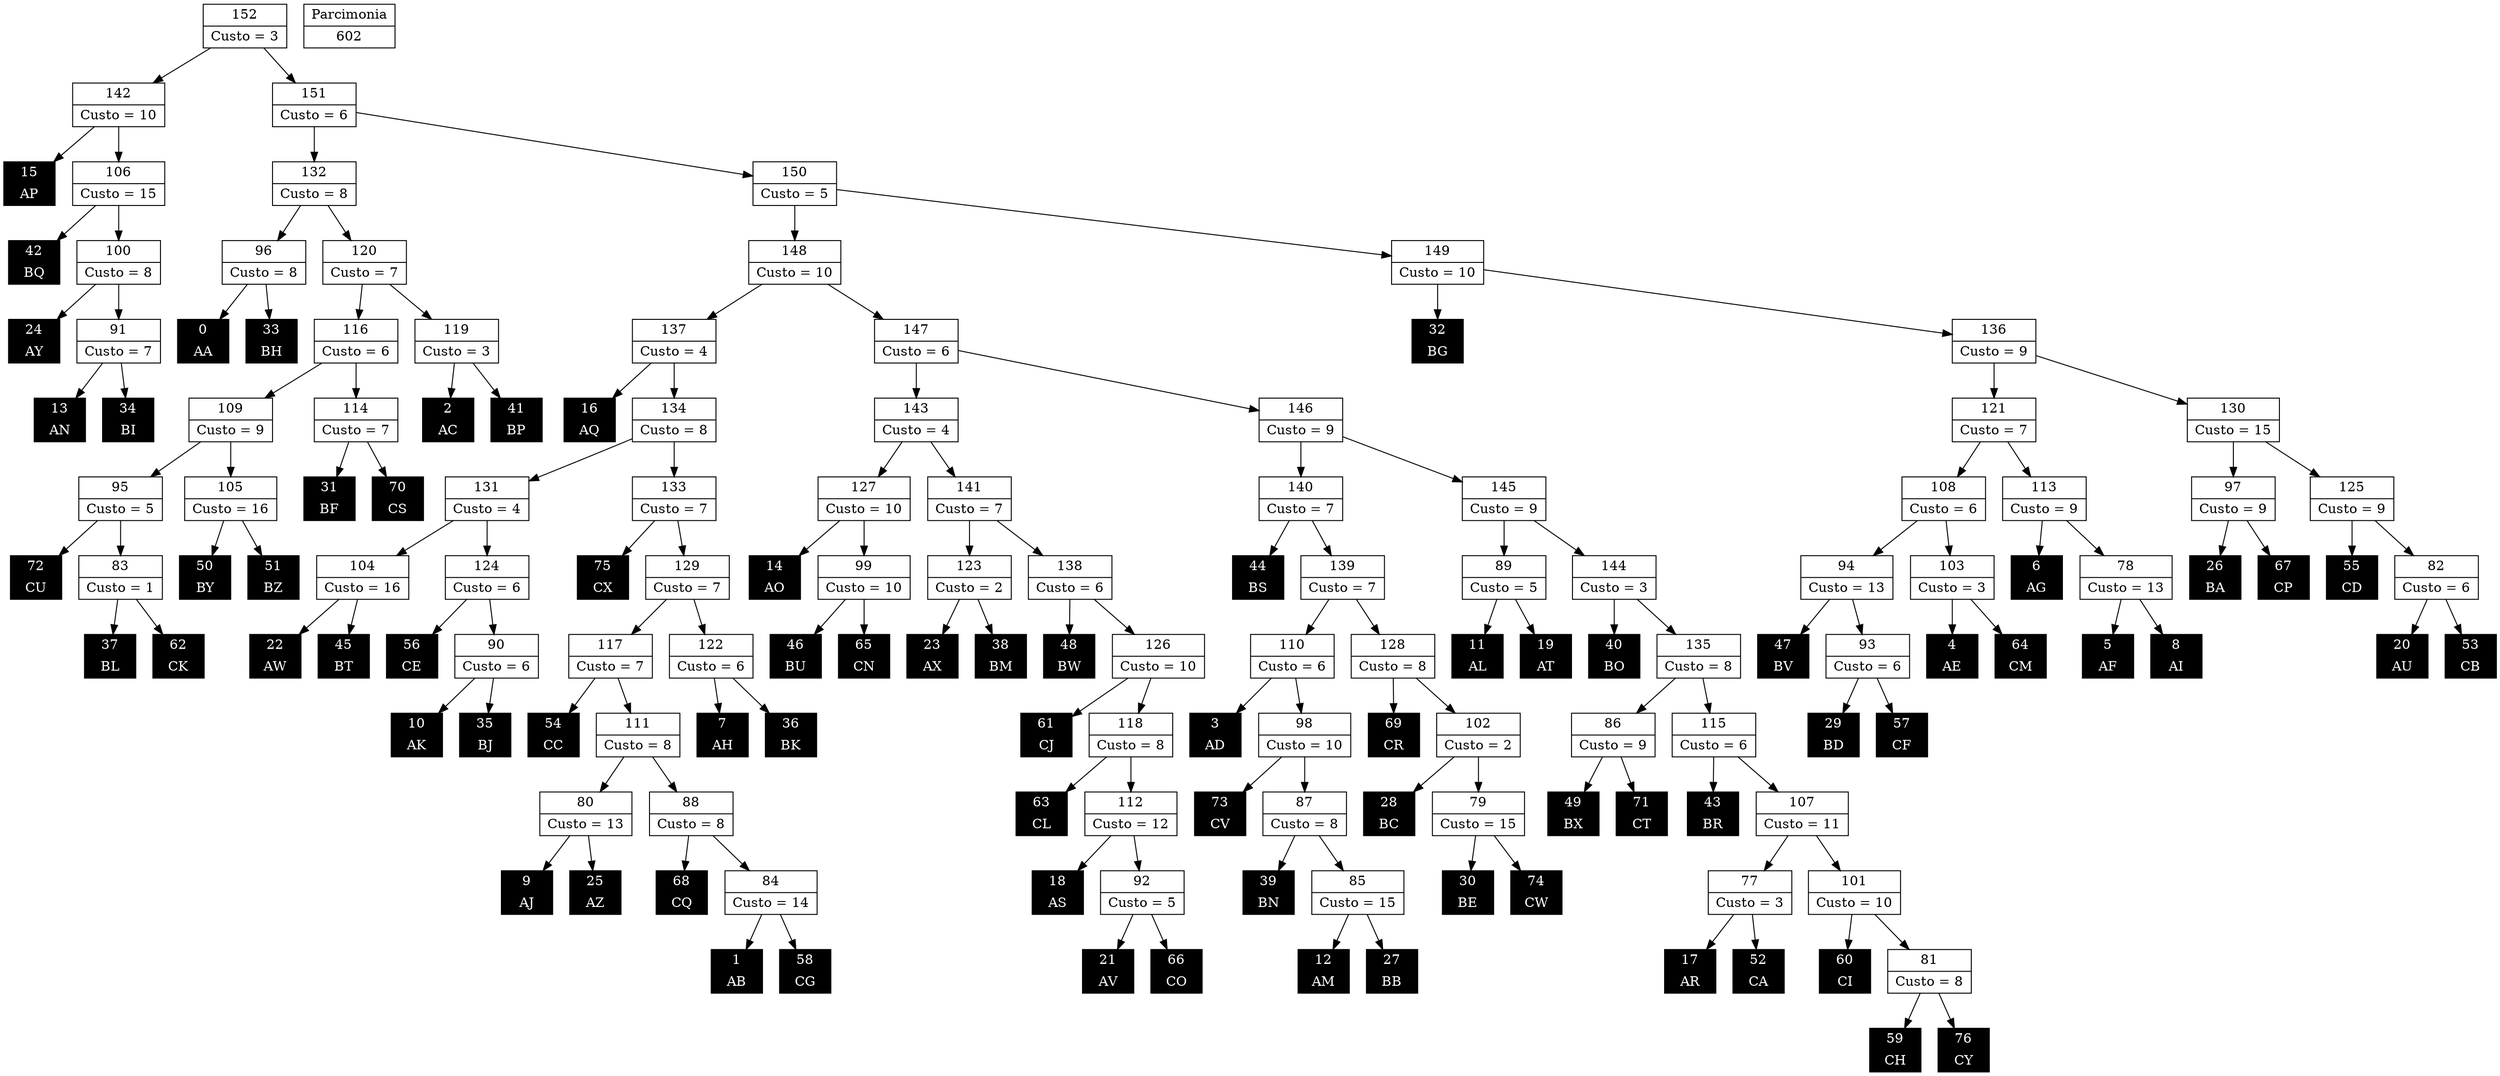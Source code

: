 Digraph G {
0 [shape="record", label="{0 | AA}",style=filled, color=black, fontcolor=white,fontsize=14, height=0.5]
1 [shape="record", label="{1 | AB}",style=filled, color=black, fontcolor=white,fontsize=14, height=0.5]
2 [shape="record", label="{2 | AC}",style=filled, color=black, fontcolor=white,fontsize=14, height=0.5]
3 [shape="record", label="{3 | AD}",style=filled, color=black, fontcolor=white,fontsize=14, height=0.5]
4 [shape="record", label="{4 | AE}",style=filled, color=black, fontcolor=white,fontsize=14, height=0.5]
5 [shape="record", label="{5 | AF}",style=filled, color=black, fontcolor=white,fontsize=14, height=0.5]
6 [shape="record", label="{6 | AG}",style=filled, color=black, fontcolor=white,fontsize=14, height=0.5]
7 [shape="record", label="{7 | AH}",style=filled, color=black, fontcolor=white,fontsize=14, height=0.5]
8 [shape="record", label="{8 | AI}",style=filled, color=black, fontcolor=white,fontsize=14, height=0.5]
9 [shape="record", label="{9 | AJ}",style=filled, color=black, fontcolor=white,fontsize=14, height=0.5]
10 [shape="record", label="{10 | AK}",style=filled, color=black, fontcolor=white,fontsize=14, height=0.5]
11 [shape="record", label="{11 | AL}",style=filled, color=black, fontcolor=white,fontsize=14, height=0.5]
12 [shape="record", label="{12 | AM}",style=filled, color=black, fontcolor=white,fontsize=14, height=0.5]
13 [shape="record", label="{13 | AN}",style=filled, color=black, fontcolor=white,fontsize=14, height=0.5]
14 [shape="record", label="{14 | AO}",style=filled, color=black, fontcolor=white,fontsize=14, height=0.5]
15 [shape="record", label="{15 | AP}",style=filled, color=black, fontcolor=white,fontsize=14, height=0.5]
16 [shape="record", label="{16 | AQ}",style=filled, color=black, fontcolor=white,fontsize=14, height=0.5]
17 [shape="record", label="{17 | AR}",style=filled, color=black, fontcolor=white,fontsize=14, height=0.5]
18 [shape="record", label="{18 | AS}",style=filled, color=black, fontcolor=white,fontsize=14, height=0.5]
19 [shape="record", label="{19 | AT}",style=filled, color=black, fontcolor=white,fontsize=14, height=0.5]
20 [shape="record", label="{20 | AU}",style=filled, color=black, fontcolor=white,fontsize=14, height=0.5]
21 [shape="record", label="{21 | AV}",style=filled, color=black, fontcolor=white,fontsize=14, height=0.5]
22 [shape="record", label="{22 | AW}",style=filled, color=black, fontcolor=white,fontsize=14, height=0.5]
23 [shape="record", label="{23 | AX}",style=filled, color=black, fontcolor=white,fontsize=14, height=0.5]
24 [shape="record", label="{24 | AY}",style=filled, color=black, fontcolor=white,fontsize=14, height=0.5]
25 [shape="record", label="{25 | AZ}",style=filled, color=black, fontcolor=white,fontsize=14, height=0.5]
26 [shape="record", label="{26 | BA}",style=filled, color=black, fontcolor=white,fontsize=14, height=0.5]
27 [shape="record", label="{27 | BB}",style=filled, color=black, fontcolor=white,fontsize=14, height=0.5]
28 [shape="record", label="{28 | BC}",style=filled, color=black, fontcolor=white,fontsize=14, height=0.5]
29 [shape="record", label="{29 | BD}",style=filled, color=black, fontcolor=white,fontsize=14, height=0.5]
30 [shape="record", label="{30 | BE}",style=filled, color=black, fontcolor=white,fontsize=14, height=0.5]
31 [shape="record", label="{31 | BF}",style=filled, color=black, fontcolor=white,fontsize=14, height=0.5]
32 [shape="record", label="{32 | BG}",style=filled, color=black, fontcolor=white,fontsize=14, height=0.5]
33 [shape="record", label="{33 | BH}",style=filled, color=black, fontcolor=white,fontsize=14, height=0.5]
34 [shape="record", label="{34 | BI}",style=filled, color=black, fontcolor=white,fontsize=14, height=0.5]
35 [shape="record", label="{35 | BJ}",style=filled, color=black, fontcolor=white,fontsize=14, height=0.5]
36 [shape="record", label="{36 | BK}",style=filled, color=black, fontcolor=white,fontsize=14, height=0.5]
37 [shape="record", label="{37 | BL}",style=filled, color=black, fontcolor=white,fontsize=14, height=0.5]
38 [shape="record", label="{38 | BM}",style=filled, color=black, fontcolor=white,fontsize=14, height=0.5]
39 [shape="record", label="{39 | BN}",style=filled, color=black, fontcolor=white,fontsize=14, height=0.5]
40 [shape="record", label="{40 | BO}",style=filled, color=black, fontcolor=white,fontsize=14, height=0.5]
41 [shape="record", label="{41 | BP}",style=filled, color=black, fontcolor=white,fontsize=14, height=0.5]
42 [shape="record", label="{42 | BQ}",style=filled, color=black, fontcolor=white,fontsize=14, height=0.5]
43 [shape="record", label="{43 | BR}",style=filled, color=black, fontcolor=white,fontsize=14, height=0.5]
44 [shape="record", label="{44 | BS}",style=filled, color=black, fontcolor=white,fontsize=14, height=0.5]
45 [shape="record", label="{45 | BT}",style=filled, color=black, fontcolor=white,fontsize=14, height=0.5]
46 [shape="record", label="{46 | BU}",style=filled, color=black, fontcolor=white,fontsize=14, height=0.5]
47 [shape="record", label="{47 | BV}",style=filled, color=black, fontcolor=white,fontsize=14, height=0.5]
48 [shape="record", label="{48 | BW}",style=filled, color=black, fontcolor=white,fontsize=14, height=0.5]
49 [shape="record", label="{49 | BX}",style=filled, color=black, fontcolor=white,fontsize=14, height=0.5]
50 [shape="record", label="{50 | BY}",style=filled, color=black, fontcolor=white,fontsize=14, height=0.5]
51 [shape="record", label="{51 | BZ}",style=filled, color=black, fontcolor=white,fontsize=14, height=0.5]
52 [shape="record", label="{52 | CA}",style=filled, color=black, fontcolor=white,fontsize=14, height=0.5]
53 [shape="record", label="{53 | CB}",style=filled, color=black, fontcolor=white,fontsize=14, height=0.5]
54 [shape="record", label="{54 | CC}",style=filled, color=black, fontcolor=white,fontsize=14, height=0.5]
55 [shape="record", label="{55 | CD}",style=filled, color=black, fontcolor=white,fontsize=14, height=0.5]
56 [shape="record", label="{56 | CE}",style=filled, color=black, fontcolor=white,fontsize=14, height=0.5]
57 [shape="record", label="{57 | CF}",style=filled, color=black, fontcolor=white,fontsize=14, height=0.5]
58 [shape="record", label="{58 | CG}",style=filled, color=black, fontcolor=white,fontsize=14, height=0.5]
59 [shape="record", label="{59 | CH}",style=filled, color=black, fontcolor=white,fontsize=14, height=0.5]
60 [shape="record", label="{60 | CI}",style=filled, color=black, fontcolor=white,fontsize=14, height=0.5]
61 [shape="record", label="{61 | CJ}",style=filled, color=black, fontcolor=white,fontsize=14, height=0.5]
62 [shape="record", label="{62 | CK}",style=filled, color=black, fontcolor=white,fontsize=14, height=0.5]
63 [shape="record", label="{63 | CL}",style=filled, color=black, fontcolor=white,fontsize=14, height=0.5]
64 [shape="record", label="{64 | CM}",style=filled, color=black, fontcolor=white,fontsize=14, height=0.5]
65 [shape="record", label="{65 | CN}",style=filled, color=black, fontcolor=white,fontsize=14, height=0.5]
66 [shape="record", label="{66 | CO}",style=filled, color=black, fontcolor=white,fontsize=14, height=0.5]
67 [shape="record", label="{67 | CP}",style=filled, color=black, fontcolor=white,fontsize=14, height=0.5]
68 [shape="record", label="{68 | CQ}",style=filled, color=black, fontcolor=white,fontsize=14, height=0.5]
69 [shape="record", label="{69 | CR}",style=filled, color=black, fontcolor=white,fontsize=14, height=0.5]
70 [shape="record", label="{70 | CS}",style=filled, color=black, fontcolor=white,fontsize=14, height=0.5]
71 [shape="record", label="{71 | CT}",style=filled, color=black, fontcolor=white,fontsize=14, height=0.5]
72 [shape="record", label="{72 | CU}",style=filled, color=black, fontcolor=white,fontsize=14, height=0.5]
73 [shape="record", label="{73 | CV}",style=filled, color=black, fontcolor=white,fontsize=14, height=0.5]
74 [shape="record", label="{74 | CW}",style=filled, color=black, fontcolor=white,fontsize=14, height=0.5]
75 [shape="record", label="{75 | CX}",style=filled, color=black, fontcolor=white,fontsize=14, height=0.5]
76 [shape="record", label="{76 | CY}",style=filled, color=black, fontcolor=white,fontsize=14, height=0.5]
77 [shape="record", label="{77|Custo = 3}"]
78 [shape="record", label="{78|Custo = 13}"]
79 [shape="record", label="{79|Custo = 15}"]
80 [shape="record", label="{80|Custo = 13}"]
81 [shape="record", label="{81|Custo = 8}"]
82 [shape="record", label="{82|Custo = 6}"]
83 [shape="record", label="{83|Custo = 1}"]
84 [shape="record", label="{84|Custo = 14}"]
85 [shape="record", label="{85|Custo = 15}"]
86 [shape="record", label="{86|Custo = 9}"]
87 [shape="record", label="{87|Custo = 8}"]
88 [shape="record", label="{88|Custo = 8}"]
89 [shape="record", label="{89|Custo = 5}"]
90 [shape="record", label="{90|Custo = 6}"]
91 [shape="record", label="{91|Custo = 7}"]
92 [shape="record", label="{92|Custo = 5}"]
93 [shape="record", label="{93|Custo = 6}"]
94 [shape="record", label="{94|Custo = 13}"]
95 [shape="record", label="{95|Custo = 5}"]
96 [shape="record", label="{96|Custo = 8}"]
97 [shape="record", label="{97|Custo = 9}"]
98 [shape="record", label="{98|Custo = 10}"]
99 [shape="record", label="{99|Custo = 10}"]
100 [shape="record", label="{100|Custo = 8}"]
101 [shape="record", label="{101|Custo = 10}"]
102 [shape="record", label="{102|Custo = 2}"]
103 [shape="record", label="{103|Custo = 3}"]
104 [shape="record", label="{104|Custo = 16}"]
105 [shape="record", label="{105|Custo = 16}"]
106 [shape="record", label="{106|Custo = 15}"]
107 [shape="record", label="{107|Custo = 11}"]
108 [shape="record", label="{108|Custo = 6}"]
109 [shape="record", label="{109|Custo = 9}"]
110 [shape="record", label="{110|Custo = 6}"]
111 [shape="record", label="{111|Custo = 8}"]
112 [shape="record", label="{112|Custo = 12}"]
113 [shape="record", label="{113|Custo = 9}"]
114 [shape="record", label="{114|Custo = 7}"]
115 [shape="record", label="{115|Custo = 6}"]
116 [shape="record", label="{116|Custo = 6}"]
117 [shape="record", label="{117|Custo = 7}"]
118 [shape="record", label="{118|Custo = 8}"]
119 [shape="record", label="{119|Custo = 3}"]
120 [shape="record", label="{120|Custo = 7}"]
121 [shape="record", label="{121|Custo = 7}"]
122 [shape="record", label="{122|Custo = 6}"]
123 [shape="record", label="{123|Custo = 2}"]
124 [shape="record", label="{124|Custo = 6}"]
125 [shape="record", label="{125|Custo = 9}"]
126 [shape="record", label="{126|Custo = 10}"]
127 [shape="record", label="{127|Custo = 10}"]
128 [shape="record", label="{128|Custo = 8}"]
129 [shape="record", label="{129|Custo = 7}"]
130 [shape="record", label="{130|Custo = 15}"]
131 [shape="record", label="{131|Custo = 4}"]
132 [shape="record", label="{132|Custo = 8}"]
133 [shape="record", label="{133|Custo = 7}"]
134 [shape="record", label="{134|Custo = 8}"]
135 [shape="record", label="{135|Custo = 8}"]
136 [shape="record", label="{136|Custo = 9}"]
137 [shape="record", label="{137|Custo = 4}"]
138 [shape="record", label="{138|Custo = 6}"]
139 [shape="record", label="{139|Custo = 7}"]
140 [shape="record", label="{140|Custo = 7}"]
141 [shape="record", label="{141|Custo = 7}"]
142 [shape="record", label="{142|Custo = 10}"]
143 [shape="record", label="{143|Custo = 4}"]
144 [shape="record", label="{144|Custo = 3}"]
145 [shape="record", label="{145|Custo = 9}"]
146 [shape="record", label="{146|Custo = 9}"]
147 [shape="record", label="{147|Custo = 6}"]
148 [shape="record", label="{148|Custo = 10}"]
149 [shape="record", label="{149|Custo = 10}"]
150 [shape="record", label="{150|Custo = 5}"]
151 [shape="record", label="{151|Custo = 6}"]
152 [shape="record", label="{152|Custo = 3}"]

77->52
77->17
78->8
78->5
79->74
79->30
80->25
80->9
81->76
81->59
82->53
82->20
83->62
83->37
84->58
84->1
85->27
85->12
86->71
86->49
87->85
87->39
88->84
88->68
89->19
89->11
90->35
90->10
91->34
91->13
92->66
92->21
93->57
93->29
94->93
94->47
95->83
95->72
96->33
96->0
97->67
97->26
98->87
98->73
99->65
99->46
100->91
100->24
101->81
101->60
102->79
102->28
103->64
103->4
104->45
104->22
105->51
105->50
106->100
106->42
107->101
107->77
108->103
108->94
109->105
109->95
110->98
110->3
111->88
111->80
112->92
112->18
113->78
113->6
114->70
114->31
115->107
115->43
116->114
116->109
117->111
117->54
118->112
118->63
119->41
119->2
120->119
120->116
121->113
121->108
122->36
122->7
123->38
123->23
124->90
124->56
125->82
125->55
126->118
126->61
127->99
127->14
128->102
128->69
129->122
129->117
130->125
130->97
131->124
131->104
132->120
132->96
133->129
133->75
134->133
134->131
135->115
135->86
136->130
136->121
137->134
137->16
138->126
138->48
139->128
139->110
140->139
140->44
141->138
141->123
142->106
142->15
143->141
143->127
144->135
144->40
145->144
145->89
146->145
146->140
147->146
147->143
148->147
148->137
149->136
149->32
150->149
150->148
151->150
151->132
152->151
152->142

602 [shape="record", label="{Parcimonia|602}"]
}